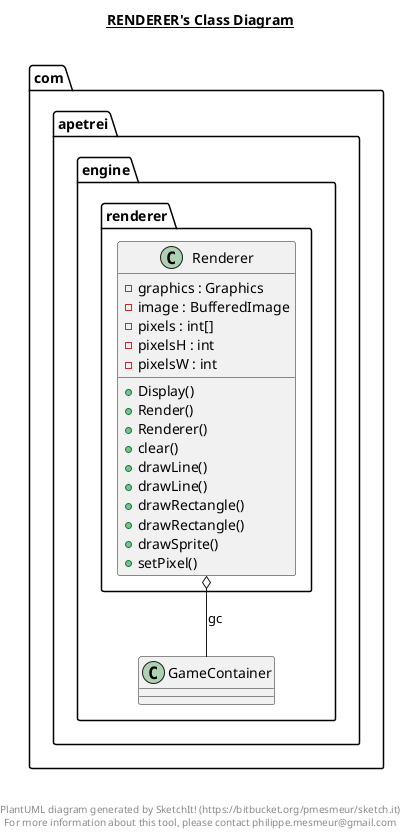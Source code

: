 @startuml

title __RENDERER's Class Diagram__\n

  namespace com.apetrei.engine {
    namespace renderer {
      class com.apetrei.engine.renderer.Renderer {
          - graphics : Graphics
          - image : BufferedImage
          - pixels : int[]
          - pixelsH : int
          - pixelsW : int
          + Display()
          + Render()
          + Renderer()
          + clear()
          + drawLine()
          + drawLine()
          + drawRectangle()
          + drawRectangle()
          + drawSprite()
          + setPixel()
      }
    }
  }
  

  com.apetrei.engine.renderer.Renderer o-- com.apetrei.engine.GameContainer : gc


right footer


PlantUML diagram generated by SketchIt! (https://bitbucket.org/pmesmeur/sketch.it)
For more information about this tool, please contact philippe.mesmeur@gmail.com
endfooter

@enduml
